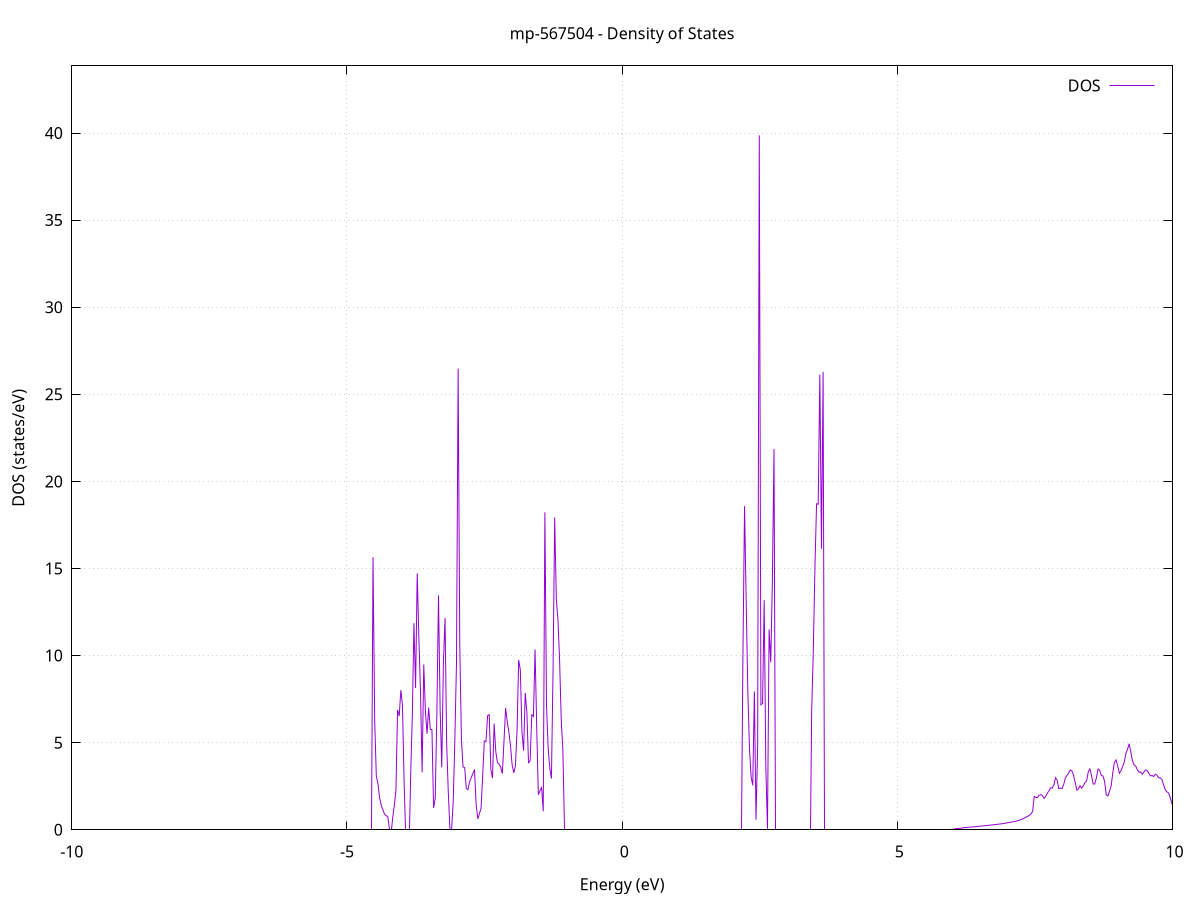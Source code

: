 set title 'mp-567504 - Density of States'
set xlabel 'Energy (eV)'
set ylabel 'DOS (states/eV)'
set grid
set xrange [-10:10]
set yrange [0:43.855]
set xzeroaxis lt -1
set terminal png size 800,600
set output 'mp-567504_dos_gnuplot.png'
plot '-' using 1:2 with lines title 'DOS'
-46.458100 0.000000
-46.428300 0.000000
-46.398600 0.000000
-46.368900 0.000000
-46.339100 0.000000
-46.309400 0.000000
-46.279600 0.000000
-46.249900 0.000000
-46.220200 0.000000
-46.190400 0.000000
-46.160700 0.000000
-46.131000 0.000000
-46.101200 0.000000
-46.071500 0.000000
-46.041700 0.000000
-46.012000 0.000000
-45.982300 0.000000
-45.952500 0.000000
-45.922800 0.000000
-45.893000 0.000000
-45.863300 0.000000
-45.833600 0.000000
-45.803800 0.000000
-45.774100 0.000000
-45.744300 0.000000
-45.714600 0.000000
-45.684900 0.000000
-45.655100 0.000000
-45.625400 0.000000
-45.595700 0.000000
-45.565900 0.000000
-45.536200 0.000000
-45.506400 0.000000
-45.476700 0.000000
-45.447000 0.000000
-45.417200 0.000000
-45.387500 0.000000
-45.357700 0.000000
-45.328000 0.000000
-45.298300 0.000000
-45.268500 0.000000
-45.238800 0.000000
-45.209100 0.000000
-45.179300 0.000000
-45.149600 0.000000
-45.119800 0.000000
-45.090100 0.000000
-45.060400 0.000000
-45.030600 0.000000
-45.000900 0.000000
-44.971100 0.000000
-44.941400 0.000000
-44.911700 0.000000
-44.881900 0.000000
-44.852200 0.000000
-44.822400 0.000000
-44.792700 0.000000
-44.763000 0.000000
-44.733200 0.000000
-44.703500 0.000000
-44.673800 0.000000
-44.644000 0.000000
-44.614300 0.000000
-44.584500 0.000000
-44.554800 0.000000
-44.525100 0.000000
-44.495300 0.000000
-44.465600 0.000000
-44.435800 0.000000
-44.406100 0.000000
-44.376400 0.000000
-44.346600 0.000000
-44.316900 0.000000
-44.287200 0.000000
-44.257400 0.000000
-44.227700 0.000000
-44.197900 0.000000
-44.168200 0.000000
-44.138500 0.000000
-44.108700 0.000000
-44.079000 0.000000
-44.049200 0.000000
-44.019500 0.000000
-43.989800 0.000000
-43.960000 0.000000
-43.930300 0.000000
-43.900500 0.000000
-43.870800 0.000000
-43.841100 0.000000
-43.811300 0.000000
-43.781600 0.000000
-43.751900 0.000000
-43.722100 0.000000
-43.692400 0.000000
-43.662600 0.000000
-43.632900 0.000000
-43.603200 0.000000
-43.573400 0.000000
-43.543700 0.000000
-43.513900 0.000000
-43.484200 0.000000
-43.454500 0.000000
-43.424700 0.000000
-43.395000 0.000000
-43.365300 0.000000
-43.335500 0.000000
-43.305800 0.000000
-43.276000 0.000000
-43.246300 0.000000
-43.216600 0.000000
-43.186800 0.000000
-43.157100 0.000000
-43.127300 0.000000
-43.097600 0.000000
-43.067900 0.000000
-43.038100 0.000000
-43.008400 0.000000
-42.978600 0.000000
-42.948900 0.000000
-42.919200 0.000000
-42.889400 0.000000
-42.859700 0.000000
-42.830000 0.000000
-42.800200 0.000000
-42.770500 0.000000
-42.740700 0.000000
-42.711000 0.000000
-42.681300 0.000000
-42.651500 0.000000
-42.621800 0.000000
-42.592000 0.000000
-42.562300 0.000000
-42.532600 0.000000
-42.502800 0.000000
-42.473100 0.000000
-42.443400 0.000000
-42.413600 0.000000
-42.383900 0.000000
-42.354100 0.000000
-42.324400 0.000000
-42.294700 0.000000
-42.264900 0.000000
-42.235200 0.000000
-42.205400 0.000000
-42.175700 0.000000
-42.146000 0.000000
-42.116200 0.000000
-42.086500 0.000000
-42.056700 0.000000
-42.027000 0.000000
-41.997300 0.000000
-41.967500 0.000000
-41.937800 0.000000
-41.908100 0.000000
-41.878300 0.000000
-41.848600 0.000000
-41.818800 0.000000
-41.789100 0.000000
-41.759400 0.000000
-41.729600 0.000000
-41.699900 0.000000
-41.670100 0.000000
-41.640400 0.000000
-41.610700 0.000000
-41.580900 0.000000
-41.551200 0.000000
-41.521500 0.000000
-41.491700 0.000000
-41.462000 0.000000
-41.432200 0.000000
-41.402500 0.000000
-41.372800 0.000000
-41.343000 0.000000
-41.313300 0.000000
-41.283500 0.000000
-41.253800 0.000000
-41.224100 0.000000
-41.194300 0.000000
-41.164600 0.000000
-41.134800 0.000000
-41.105100 0.000000
-41.075400 0.000000
-41.045600 0.000000
-41.015900 0.000000
-40.986200 0.000000
-40.956400 0.000000
-40.926700 0.000000
-40.896900 0.000000
-40.867200 0.000000
-40.837500 0.000000
-40.807700 0.000000
-40.778000 0.000000
-40.748200 0.000000
-40.718500 0.000000
-40.688800 0.000000
-40.659000 0.000000
-40.629300 0.000000
-40.599600 0.000000
-40.569800 0.000000
-40.540100 0.000000
-40.510300 0.000000
-40.480600 0.000000
-40.450900 0.000000
-40.421100 0.000000
-40.391400 0.000000
-40.361600 0.000000
-40.331900 0.000000
-40.302200 0.000000
-40.272400 0.000000
-40.242700 0.000000
-40.212900 0.000000
-40.183200 0.000000
-40.153500 0.000000
-40.123700 0.000000
-40.094000 0.000000
-40.064300 0.000000
-40.034500 0.000000
-40.004800 0.000000
-39.975000 0.000000
-39.945300 0.000000
-39.915600 0.000000
-39.885800 0.000000
-39.856100 0.000000
-39.826300 0.000000
-39.796600 0.000000
-39.766900 0.000000
-39.737100 0.000000
-39.707400 0.000000
-39.677700 0.000000
-39.647900 0.000000
-39.618200 0.000000
-39.588400 0.000000
-39.558700 0.000000
-39.529000 0.000000
-39.499200 0.000000
-39.469500 0.000000
-39.439700 0.000000
-39.410000 0.000000
-39.380300 0.000000
-39.350500 0.000000
-39.320800 0.000000
-39.291000 0.000000
-39.261300 0.000000
-39.231600 0.000000
-39.201800 0.000000
-39.172100 0.000000
-39.142400 0.000000
-39.112600 0.000000
-39.082900 0.000000
-39.053100 0.000000
-39.023400 0.000000
-38.993700 0.000000
-38.963900 0.000000
-38.934200 0.000000
-38.904400 0.000000
-38.874700 0.000000
-38.845000 0.000000
-38.815200 0.000000
-38.785500 0.000000
-38.755800 0.000000
-38.726000 0.000000
-38.696300 0.000000
-38.666500 0.000000
-38.636800 0.000000
-38.607100 0.000000
-38.577300 0.000000
-38.547600 0.000000
-38.517800 0.000000
-38.488100 0.000000
-38.458400 0.000000
-38.428600 0.000000
-38.398900 0.000000
-38.369100 0.000000
-38.339400 0.000000
-38.309700 0.000000
-38.279900 0.000000
-38.250200 0.000000
-38.220500 0.000000
-38.190700 0.000000
-38.161000 0.000000
-38.131200 0.000000
-38.101500 0.000000
-38.071800 0.000000
-38.042000 0.000000
-38.012300 0.000000
-37.982500 0.000000
-37.952800 0.000000
-37.923100 0.000000
-37.893300 0.000000
-37.863600 0.000000
-37.833900 0.000000
-37.804100 0.000000
-37.774400 0.000000
-37.744600 0.000000
-37.714900 0.000000
-37.685200 0.000000
-37.655400 0.000000
-37.625700 0.000000
-37.595900 0.000000
-37.566200 0.000000
-37.536500 0.000000
-37.506700 0.000000
-37.477000 0.000000
-37.447300 0.000000
-37.417500 0.000000
-37.387800 0.000000
-37.358000 0.000000
-37.328300 0.000000
-37.298600 0.000000
-37.268800 0.000000
-37.239100 0.000000
-37.209300 0.000000
-37.179600 0.000000
-37.149900 0.000000
-37.120100 0.000000
-37.090400 0.000000
-37.060600 0.000000
-37.030900 0.000000
-37.001200 0.000000
-36.971400 0.000000
-36.941700 0.000000
-36.912000 0.000000
-36.882200 0.000000
-36.852500 0.000000
-36.822700 0.000000
-36.793000 0.000000
-36.763300 0.000000
-36.733500 0.000000
-36.703800 0.000000
-36.674000 0.000000
-36.644300 0.000000
-36.614600 0.000000
-36.584800 0.000000
-36.555100 0.000000
-36.525400 0.000000
-36.495600 0.000000
-36.465900 0.000000
-36.436100 0.000000
-36.406400 0.000000
-36.376700 0.000000
-36.346900 0.000000
-36.317200 0.000000
-36.287400 0.000000
-36.257700 0.000000
-36.228000 0.000000
-36.198200 0.000000
-36.168500 0.000000
-36.138700 0.000000
-36.109000 0.000000
-36.079300 0.000000
-36.049500 0.000000
-36.019800 0.000000
-35.990100 0.000000
-35.960300 0.000000
-35.930600 0.000000
-35.900800 0.000000
-35.871100 0.000000
-35.841400 0.000000
-35.811600 0.000000
-35.781900 0.000000
-35.752100 0.000000
-35.722400 0.000000
-35.692700 0.000000
-35.662900 0.000000
-35.633200 0.000000
-35.603500 0.000000
-35.573700 0.000000
-35.544000 0.000000
-35.514200 0.000000
-35.484500 0.000000
-35.454800 0.000000
-35.425000 0.000000
-35.395300 0.000000
-35.365500 0.000000
-35.335800 0.000000
-35.306100 0.000000
-35.276300 0.000000
-35.246600 0.000000
-35.216800 0.000000
-35.187100 0.000000
-35.157400 0.000000
-35.127600 0.000000
-35.097900 0.000000
-35.068200 0.000000
-35.038400 0.000000
-35.008700 0.000000
-34.978900 0.000000
-34.949200 0.000000
-34.919500 0.000000
-34.889700 0.000000
-34.860000 0.000000
-34.830200 0.000000
-34.800500 0.000000
-34.770800 0.000000
-34.741000 0.000000
-34.711300 0.000000
-34.681600 0.000000
-34.651800 0.000000
-34.622100 0.000000
-34.592300 0.000000
-34.562600 0.000000
-34.532900 0.000000
-34.503100 0.000000
-34.473400 0.000000
-34.443600 0.000000
-34.413900 0.000000
-34.384200 0.000000
-34.354400 0.000000
-34.324700 0.000000
-34.294900 0.000000
-34.265200 0.000000
-34.235500 0.000000
-34.205700 0.000000
-34.176000 0.000000
-34.146300 0.000000
-34.116500 0.000000
-34.086800 0.000000
-34.057000 0.000000
-34.027300 0.000000
-33.997600 0.000000
-33.967800 0.000000
-33.938100 0.000000
-33.908300 0.000000
-33.878600 0.000000
-33.848900 0.000000
-33.819100 0.000000
-33.789400 0.000000
-33.759700 0.000000
-33.729900 0.000000
-33.700200 0.000000
-33.670400 0.000000
-33.640700 0.000000
-33.611000 0.000000
-33.581200 0.000000
-33.551500 0.000000
-33.521700 0.000000
-33.492000 0.000000
-33.462300 0.000000
-33.432500 0.000000
-33.402800 0.000000
-33.373000 0.000000
-33.343300 0.000000
-33.313600 0.000000
-33.283800 0.000000
-33.254100 0.000000
-33.224400 0.000000
-33.194600 0.000000
-33.164900 0.000000
-33.135100 0.000000
-33.105400 0.000000
-33.075700 0.000000
-33.045900 0.000000
-33.016200 0.000000
-32.986400 0.000000
-32.956700 0.000000
-32.927000 0.000000
-32.897200 0.000000
-32.867500 0.000000
-32.837800 0.000000
-32.808000 0.000000
-32.778300 0.000000
-32.748500 0.000000
-32.718800 0.000000
-32.689100 0.000000
-32.659300 0.000000
-32.629600 0.000000
-32.599800 0.000000
-32.570100 0.000000
-32.540400 0.000000
-32.510600 0.000000
-32.480900 0.000000
-32.451100 0.000000
-32.421400 0.000000
-32.391700 0.000000
-32.361900 0.000000
-32.332200 0.000000
-32.302500 0.000000
-32.272700 0.000000
-32.243000 0.000000
-32.213200 0.000000
-32.183500 0.000000
-32.153800 0.000000
-32.124000 0.000000
-32.094300 0.000000
-32.064500 0.000000
-32.034800 0.000000
-32.005100 0.000000
-31.975300 0.000000
-31.945600 0.000000
-31.915900 0.000000
-31.886100 0.000000
-31.856400 0.000000
-31.826600 0.000000
-31.796900 0.000000
-31.767200 0.000000
-31.737400 0.000000
-31.707700 0.000000
-31.677900 0.000000
-31.648200 0.000000
-31.618500 0.000000
-31.588700 0.000000
-31.559000 0.000000
-31.529200 0.000000
-31.499500 0.000000
-31.469800 0.000000
-31.440000 0.000000
-31.410300 0.000000
-31.380600 0.000000
-31.350800 0.000000
-31.321100 0.000000
-31.291300 0.000000
-31.261600 0.000000
-31.231900 0.000000
-31.202100 0.000000
-31.172400 0.000000
-31.142600 0.000000
-31.112900 0.000000
-31.083200 0.000000
-31.053400 0.000000
-31.023700 0.000000
-30.994000 0.000000
-30.964200 0.000000
-30.934500 0.000000
-30.904700 0.000000
-30.875000 0.000000
-30.845300 0.000000
-30.815500 0.000000
-30.785800 0.000000
-30.756000 0.000000
-30.726300 0.000000
-30.696600 0.000000
-30.666800 0.000000
-30.637100 0.000000
-30.607300 0.000000
-30.577600 0.000000
-30.547900 0.000000
-30.518100 0.000000
-30.488400 0.000000
-30.458700 0.000000
-30.428900 0.000000
-30.399200 0.000000
-30.369400 0.000000
-30.339700 0.000000
-30.310000 0.000000
-30.280200 0.000000
-30.250500 0.000000
-30.220700 0.000000
-30.191000 0.000000
-30.161300 0.000000
-30.131500 0.000000
-30.101800 0.000000
-30.072100 0.000000
-30.042300 0.000000
-30.012600 0.000000
-29.982800 0.000000
-29.953100 0.000000
-29.923400 0.000000
-29.893600 0.000000
-29.863900 0.000000
-29.834100 0.000000
-29.804400 0.000000
-29.774700 0.000000
-29.744900 0.000000
-29.715200 0.000000
-29.685400 0.000000
-29.655700 0.000000
-29.626000 0.000000
-29.596200 0.000000
-29.566500 0.000000
-29.536800 0.000000
-29.507000 0.000000
-29.477300 0.000000
-29.447500 0.000000
-29.417800 0.000000
-29.388100 0.000000
-29.358300 0.000000
-29.328600 0.000000
-29.298800 0.000000
-29.269100 0.000000
-29.239400 0.000000
-29.209600 0.000000
-29.179900 0.000000
-29.150200 0.000000
-29.120400 0.000000
-29.090700 0.000000
-29.060900 0.000000
-29.031200 0.000000
-29.001500 0.000000
-28.971700 0.000000
-28.942000 0.000000
-28.912200 0.000000
-28.882500 0.000000
-28.852800 0.000000
-28.823000 0.000000
-28.793300 0.000000
-28.763500 0.000000
-28.733800 0.000000
-28.704100 0.000000
-28.674300 0.000000
-28.644600 0.000000
-28.614900 0.000000
-28.585100 0.000000
-28.555400 0.000000
-28.525600 0.000000
-28.495900 0.000000
-28.466200 0.000000
-28.436400 0.000000
-28.406700 0.000000
-28.376900 0.000000
-28.347200 0.000000
-28.317500 0.000000
-28.287700 0.000000
-28.258000 0.000000
-28.228300 0.000000
-28.198500 0.000000
-28.168800 0.000000
-28.139000 0.000000
-28.109300 0.000000
-28.079600 0.000000
-28.049800 0.000000
-28.020100 0.000000
-27.990300 0.000000
-27.960600 0.000000
-27.930900 0.000000
-27.901100 0.000000
-27.871400 0.000000
-27.841700 0.000000
-27.811900 0.000000
-27.782200 0.000000
-27.752400 0.000000
-27.722700 0.000000
-27.693000 0.000000
-27.663200 0.000000
-27.633500 0.000000
-27.603700 0.000000
-27.574000 0.000000
-27.544300 0.000000
-27.514500 0.000000
-27.484800 0.000000
-27.455000 0.000000
-27.425300 0.000000
-27.395600 0.000000
-27.365800 0.000000
-27.336100 0.000000
-27.306400 0.000000
-27.276600 0.000000
-27.246900 0.000000
-27.217100 0.000000
-27.187400 0.000000
-27.157700 0.000000
-27.127900 0.000000
-27.098200 0.000000
-27.068400 0.000000
-27.038700 0.000000
-27.009000 0.000000
-26.979200 0.000000
-26.949500 0.000000
-26.919800 0.000000
-26.890000 0.000000
-26.860300 0.000000
-26.830500 0.000000
-26.800800 0.000000
-26.771100 0.000000
-26.741300 0.000000
-26.711600 0.000000
-26.681800 0.000000
-26.652100 0.000000
-26.622400 0.000000
-26.592600 0.000000
-26.562900 0.000000
-26.533100 0.000000
-26.503400 0.000000
-26.473700 0.000000
-26.443900 0.000000
-26.414200 0.000000
-26.384500 0.000000
-26.354700 0.000000
-26.325000 0.000000
-26.295200 0.000000
-26.265500 0.000000
-26.235800 0.000000
-26.206000 0.000000
-26.176300 0.000000
-26.146500 0.000000
-26.116800 0.000000
-26.087100 0.000000
-26.057300 0.000000
-26.027600 0.000000
-25.997900 0.000000
-25.968100 0.000000
-25.938400 0.000000
-25.908600 0.000000
-25.878900 0.000000
-25.849200 0.000000
-25.819400 0.000000
-25.789700 0.000000
-25.759900 0.000000
-25.730200 0.000000
-25.700500 0.000000
-25.670700 0.000000
-25.641000 0.000000
-25.611200 0.000000
-25.581500 0.000000
-25.551800 0.000000
-25.522000 0.000000
-25.492300 0.000000
-25.462600 0.000000
-25.432800 0.000000
-25.403100 0.000000
-25.373300 0.000000
-25.343600 0.000000
-25.313900 0.000000
-25.284100 0.000000
-25.254400 0.000000
-25.224600 0.000000
-25.194900 0.000000
-25.165200 0.000000
-25.135400 0.000000
-25.105700 0.000000
-25.076000 0.000000
-25.046200 0.000000
-25.016500 0.000000
-24.986700 0.000000
-24.957000 0.000000
-24.927300 0.000000
-24.897500 0.000000
-24.867800 0.000000
-24.838000 0.000000
-24.808300 0.000000
-24.778600 0.000000
-24.748800 0.000000
-24.719100 0.000000
-24.689300 0.000000
-24.659600 0.000000
-24.629900 0.000000
-24.600100 0.000000
-24.570400 0.000000
-24.540700 0.000000
-24.510900 0.000000
-24.481200 0.000000
-24.451400 0.000000
-24.421700 0.000000
-24.392000 0.000000
-24.362200 0.000000
-24.332500 0.000000
-24.302700 0.000000
-24.273000 0.000000
-24.243300 0.000000
-24.213500 0.000000
-24.183800 0.000000
-24.154100 0.000000
-24.124300 0.000000
-24.094600 0.000000
-24.064800 0.000000
-24.035100 0.000000
-24.005400 0.000000
-23.975600 0.000000
-23.945900 0.000000
-23.916100 0.000000
-23.886400 0.000000
-23.856700 0.000000
-23.826900 0.000000
-23.797200 0.000000
-23.767400 0.000000
-23.737700 0.000000
-23.708000 0.000000
-23.678200 0.000000
-23.648500 0.000000
-23.618800 0.000000
-23.589000 0.000000
-23.559300 0.000000
-23.529500 0.000000
-23.499800 0.000000
-23.470100 0.000000
-23.440300 0.000000
-23.410600 0.000000
-23.380800 0.000000
-23.351100 0.000000
-23.321400 0.000000
-23.291600 0.000000
-23.261900 0.000000
-23.232200 0.000000
-23.202400 0.000000
-23.172700 0.000000
-23.142900 0.000000
-23.113200 0.000000
-23.083500 0.000000
-23.053700 0.000000
-23.024000 0.000000
-22.994200 0.000000
-22.964500 0.000000
-22.934800 0.000000
-22.905000 0.000000
-22.875300 0.000000
-22.845500 0.000000
-22.815800 0.000000
-22.786100 0.000000
-22.756300 0.000000
-22.726600 0.000000
-22.696900 0.000000
-22.667100 0.000000
-22.637400 0.000000
-22.607600 0.000000
-22.577900 0.000000
-22.548200 0.000000
-22.518400 0.000000
-22.488700 0.000000
-22.458900 0.000000
-22.429200 0.000000
-22.399500 0.000000
-22.369700 0.000000
-22.340000 0.000000
-22.310300 0.000000
-22.280500 0.000000
-22.250800 0.000000
-22.221000 0.000000
-22.191300 0.000000
-22.161600 0.000000
-22.131800 0.000000
-22.102100 0.000000
-22.072300 0.000000
-22.042600 0.000000
-22.012900 0.000000
-21.983100 0.000000
-21.953400 0.000000
-21.923600 0.000000
-21.893900 0.000000
-21.864200 0.000000
-21.834400 0.000000
-21.804700 0.000000
-21.775000 0.000000
-21.745200 0.000000
-21.715500 0.000000
-21.685700 0.000000
-21.656000 0.000000
-21.626300 0.000000
-21.596500 0.000000
-21.566800 0.000000
-21.537000 0.000000
-21.507300 0.000000
-21.477600 0.000000
-21.447800 0.000000
-21.418100 0.000000
-21.388400 0.000000
-21.358600 0.000000
-21.328900 0.000000
-21.299100 0.000000
-21.269400 0.000000
-21.239700 0.000000
-21.209900 0.000000
-21.180200 0.000000
-21.150400 0.000000
-21.120700 0.000000
-21.091000 0.000000
-21.061200 0.000000
-21.031500 0.000000
-21.001700 0.000000
-20.972000 0.000000
-20.942300 0.000000
-20.912500 0.000000
-20.882800 0.000000
-20.853100 0.000000
-20.823300 0.000000
-20.793600 0.000000
-20.763800 0.000000
-20.734100 0.000000
-20.704400 0.000000
-20.674600 0.000000
-20.644900 0.000000
-20.615100 0.000000
-20.585400 0.000000
-20.555700 0.000000
-20.525900 0.000000
-20.496200 0.000000
-20.466500 0.000000
-20.436700 0.000000
-20.407000 0.000000
-20.377200 0.000000
-20.347500 0.000000
-20.317800 0.000000
-20.288000 0.000000
-20.258300 0.000000
-20.228500 0.000000
-20.198800 0.000000
-20.169100 0.000000
-20.139300 0.000000
-20.109600 0.000000
-20.079800 0.000000
-20.050100 0.000000
-20.020400 0.000000
-19.990600 0.000000
-19.960900 0.000000
-19.931200 0.000000
-19.901400 0.000000
-19.871700 0.000000
-19.841900 0.000000
-19.812200 0.000000
-19.782500 0.000000
-19.752700 0.000000
-19.723000 0.000000
-19.693200 0.000000
-19.663500 0.000000
-19.633800 0.000000
-19.604000 0.000000
-19.574300 0.000000
-19.544600 0.000000
-19.514800 0.000000
-19.485100 0.000000
-19.455300 0.000000
-19.425600 0.000000
-19.395900 0.000000
-19.366100 0.000000
-19.336400 0.000000
-19.306600 0.000000
-19.276900 0.000000
-19.247200 0.000000
-19.217400 0.000000
-19.187700 0.000000
-19.157900 0.000000
-19.128200 0.000000
-19.098500 0.000000
-19.068700 0.000000
-19.039000 0.000000
-19.009300 0.000000
-18.979500 0.000000
-18.949800 0.000000
-18.920000 0.000000
-18.890300 0.000000
-18.860600 0.000000
-18.830800 0.000000
-18.801100 0.000000
-18.771300 0.000000
-18.741600 0.000000
-18.711900 0.000000
-18.682100 0.000000
-18.652400 0.000000
-18.622700 0.000000
-18.592900 0.000000
-18.563200 0.000000
-18.533400 0.000000
-18.503700 0.000000
-18.474000 0.000000
-18.444200 0.000000
-18.414500 0.000000
-18.384700 0.000000
-18.355000 0.000000
-18.325300 0.000000
-18.295500 0.000000
-18.265800 0.000000
-18.236100 0.000000
-18.206300 0.000000
-18.176600 0.000000
-18.146800 0.000000
-18.117100 0.000000
-18.087400 0.000000
-18.057600 0.000000
-18.027900 0.000000
-17.998100 0.000000
-17.968400 0.000000
-17.938700 0.000000
-17.908900 0.000000
-17.879200 0.000000
-17.849400 0.000000
-17.819700 0.000000
-17.790000 0.000000
-17.760200 0.000000
-17.730500 0.000000
-17.700800 0.000000
-17.671000 0.000000
-17.641300 0.000000
-17.611500 0.000000
-17.581800 0.000000
-17.552100 0.000000
-17.522300 0.000000
-17.492600 0.000000
-17.462800 0.000000
-17.433100 0.000000
-17.403400 0.000000
-17.373600 0.000000
-17.343900 0.000000
-17.314200 0.000000
-17.284400 0.000000
-17.254700 0.000000
-17.224900 0.000000
-17.195200 0.000000
-17.165500 0.000000
-17.135700 0.000000
-17.106000 0.000000
-17.076200 0.000000
-17.046500 0.000000
-17.016800 0.000000
-16.987000 0.000000
-16.957300 0.000000
-16.927500 0.000000
-16.897800 0.000000
-16.868100 0.000000
-16.838300 0.000000
-16.808600 0.000000
-16.778900 0.000000
-16.749100 0.000000
-16.719400 0.000000
-16.689600 0.000000
-16.659900 0.000000
-16.630200 0.000000
-16.600400 0.000000
-16.570700 0.000000
-16.540900 0.000000
-16.511200 0.000000
-16.481500 0.000000
-16.451700 0.000000
-16.422000 0.000000
-16.392300 0.000000
-16.362500 0.000000
-16.332800 0.000000
-16.303000 0.000000
-16.273300 0.000000
-16.243600 0.000000
-16.213800 0.000000
-16.184100 0.000000
-16.154300 0.000000
-16.124600 0.000000
-16.094900 0.000000
-16.065100 0.000000
-16.035400 0.000000
-16.005600 0.000000
-15.975900 0.000000
-15.946200 0.000000
-15.916400 0.000000
-15.886700 0.000000
-15.857000 0.000000
-15.827200 0.000000
-15.797500 0.000000
-15.767700 0.000000
-15.738000 0.000000
-15.708300 0.000000
-15.678500 0.000000
-15.648800 0.000000
-15.619000 0.000000
-15.589300 0.000000
-15.559600 0.000000
-15.529800 0.000000
-15.500100 0.000000
-15.470400 0.000000
-15.440600 0.000000
-15.410900 0.000000
-15.381100 0.000000
-15.351400 0.000000
-15.321700 0.000000
-15.291900 0.000000
-15.262200 0.000000
-15.232400 0.000000
-15.202700 0.000000
-15.173000 0.000000
-15.143200 0.000000
-15.113500 0.000000
-15.083700 0.000000
-15.054000 1.416200
-15.024300 1.866100
-14.994500 1.822200
-14.964800 1.991600
-14.935100 1.989000
-14.905300 2.082600
-14.875600 2.202400
-14.845800 2.292500
-14.816100 2.461300
-14.786400 2.686300
-14.756600 3.343600
-14.726900 4.329300
-14.697100 3.043700
-14.667400 1.542000
-14.637700 0.947900
-14.607900 0.000000
-14.578200 0.000000
-14.548500 0.000000
-14.518700 1.515800
-14.489000 5.423300
-14.459200 3.988700
-14.429500 3.037100
-14.399800 2.625900
-14.370000 2.392800
-14.340300 2.253200
-14.310500 2.094900
-14.280800 1.988800
-14.251100 7.692200
-14.221300 9.378900
-14.191600 18.848800
-14.161800 17.274900
-14.132100 20.453500
-14.102400 2.378300
-14.072600 11.544900
-14.042900 31.035800
-14.013200 7.491200
-13.983400 0.000000
-13.953700 0.000000
-13.923900 0.000000
-13.894200 0.000000
-13.864500 0.000000
-13.834700 0.000000
-13.805000 0.000000
-13.775200 0.000000
-13.745500 0.000000
-13.715800 0.000000
-13.686000 0.000000
-13.656300 0.000000
-13.626600 0.000000
-13.596800 0.000000
-13.567100 0.000000
-13.537300 0.000000
-13.507600 0.000000
-13.477900 0.000000
-13.448100 0.000000
-13.418400 0.000000
-13.388600 0.000000
-13.358900 0.000000
-13.329200 0.000000
-13.299400 0.000000
-13.269700 0.000000
-13.239900 0.000000
-13.210200 0.000000
-13.180500 0.000000
-13.150700 0.000000
-13.121000 0.000000
-13.091300 0.000000
-13.061500 0.000000
-13.031800 0.000000
-13.002000 0.000000
-12.972300 0.000000
-12.942600 0.000000
-12.912800 0.000000
-12.883100 0.000000
-12.853300 0.000000
-12.823600 0.000000
-12.793900 0.000000
-12.764100 0.000000
-12.734400 0.000000
-12.704700 0.000000
-12.674900 0.000000
-12.645200 0.000000
-12.615400 0.000000
-12.585700 0.000000
-12.556000 0.000000
-12.526200 0.000000
-12.496500 0.000000
-12.466700 0.000000
-12.437000 0.000000
-12.407300 0.000000
-12.377500 0.000000
-12.347800 0.000000
-12.318000 0.000000
-12.288300 0.000000
-12.258600 0.000000
-12.228800 0.000000
-12.199100 0.000000
-12.169400 0.000000
-12.139600 0.000000
-12.109900 0.000000
-12.080100 0.000000
-12.050400 0.000000
-12.020700 0.000000
-11.990900 0.000000
-11.961200 0.000000
-11.931400 0.000000
-11.901700 0.000000
-11.872000 0.000000
-11.842200 0.000000
-11.812500 0.000000
-11.782800 0.000000
-11.753000 0.000000
-11.723300 0.000000
-11.693500 0.000000
-11.663800 0.000000
-11.634100 0.000000
-11.604300 0.000000
-11.574600 0.000000
-11.544800 0.000000
-11.515100 0.000000
-11.485400 0.000000
-11.455600 0.000000
-11.425900 0.000000
-11.396100 0.000000
-11.366400 0.000000
-11.336700 0.000000
-11.306900 0.000000
-11.277200 0.000000
-11.247500 0.000000
-11.217700 0.000000
-11.188000 0.000000
-11.158200 0.000000
-11.128500 0.000000
-11.098800 0.000000
-11.069000 0.000000
-11.039300 0.000000
-11.009500 0.000000
-10.979800 0.000000
-10.950100 0.000000
-10.920300 0.000000
-10.890600 0.000000
-10.860900 0.000000
-10.831100 0.000000
-10.801400 0.000000
-10.771600 0.000000
-10.741900 0.000000
-10.712200 0.000000
-10.682400 0.000000
-10.652700 0.000000
-10.622900 0.000000
-10.593200 0.000000
-10.563500 0.000000
-10.533700 0.000000
-10.504000 0.000000
-10.474200 0.000000
-10.444500 0.000000
-10.414800 0.000000
-10.385000 0.000000
-10.355300 0.000000
-10.325600 0.000000
-10.295800 0.000000
-10.266100 0.000000
-10.236300 0.000000
-10.206600 0.000000
-10.176900 0.000000
-10.147100 0.000000
-10.117400 0.000000
-10.087600 0.000000
-10.057900 0.000000
-10.028200 0.000000
-9.998400 0.000000
-9.968700 0.000000
-9.939000 0.000000
-9.909200 0.000000
-9.879500 0.000000
-9.849700 0.000000
-9.820000 0.000000
-9.790300 0.000000
-9.760500 0.000000
-9.730800 0.000000
-9.701000 0.000000
-9.671300 0.000000
-9.641600 0.000000
-9.611800 0.000000
-9.582100 0.000000
-9.552300 0.000000
-9.522600 0.000000
-9.492900 0.000000
-9.463100 0.000000
-9.433400 0.000000
-9.403700 0.000000
-9.373900 0.000000
-9.344200 0.000000
-9.314400 0.000000
-9.284700 0.000000
-9.255000 0.000000
-9.225200 0.000000
-9.195500 0.000000
-9.165700 0.000000
-9.136000 0.000000
-9.106300 0.000000
-9.076500 0.000000
-9.046800 0.000000
-9.017100 0.000000
-8.987300 0.000000
-8.957600 0.000000
-8.927800 0.000000
-8.898100 0.000000
-8.868400 0.000000
-8.838600 0.000000
-8.808900 0.000000
-8.779100 0.000000
-8.749400 0.000000
-8.719700 0.000000
-8.689900 0.000000
-8.660200 0.000000
-8.630500 0.000000
-8.600700 0.000000
-8.571000 0.000000
-8.541200 0.000000
-8.511500 0.000000
-8.481800 0.000000
-8.452000 0.000000
-8.422300 0.000000
-8.392500 0.000000
-8.362800 0.000000
-8.333100 0.000000
-8.303300 0.000000
-8.273600 0.000000
-8.243800 0.000000
-8.214100 0.000000
-8.184400 0.000000
-8.154600 0.000000
-8.124900 0.000000
-8.095200 0.000000
-8.065400 0.000000
-8.035700 0.000000
-8.005900 0.000000
-7.976200 0.000000
-7.946500 0.000000
-7.916700 0.000000
-7.887000 0.000000
-7.857200 0.000000
-7.827500 0.000000
-7.797800 0.000000
-7.768000 0.000000
-7.738300 0.000000
-7.708600 0.000000
-7.678800 0.000000
-7.649100 0.000000
-7.619300 0.000000
-7.589600 0.000000
-7.559900 0.000000
-7.530100 0.000000
-7.500400 0.000000
-7.470600 0.000000
-7.440900 0.000000
-7.411200 0.000000
-7.381400 0.000000
-7.351700 0.000000
-7.321900 0.000000
-7.292200 0.000000
-7.262500 0.000000
-7.232700 0.000000
-7.203000 0.000000
-7.173300 0.000000
-7.143500 0.000000
-7.113800 0.000000
-7.084000 0.000000
-7.054300 0.000000
-7.024600 0.000000
-6.994800 0.000000
-6.965100 0.000000
-6.935300 0.000000
-6.905600 0.000000
-6.875900 0.000000
-6.846100 0.000000
-6.816400 0.000000
-6.786700 0.000000
-6.756900 0.000000
-6.727200 0.000000
-6.697400 0.000000
-6.667700 0.000000
-6.638000 0.000000
-6.608200 0.000000
-6.578500 0.000000
-6.548700 0.000000
-6.519000 0.000000
-6.489300 0.000000
-6.459500 0.000000
-6.429800 0.000000
-6.400000 0.000000
-6.370300 0.000000
-6.340600 0.000000
-6.310800 0.000000
-6.281100 0.000000
-6.251400 0.000000
-6.221600 0.000000
-6.191900 0.000000
-6.162100 0.000000
-6.132400 0.000000
-6.102700 0.000000
-6.072900 0.000000
-6.043200 0.000000
-6.013400 0.000000
-5.983700 0.000000
-5.954000 0.000000
-5.924200 0.000000
-5.894500 0.000000
-5.864800 0.000000
-5.835000 0.000000
-5.805300 0.000000
-5.775500 0.000000
-5.745800 0.000000
-5.716100 0.000000
-5.686300 0.000000
-5.656600 0.000000
-5.626800 0.000000
-5.597100 0.000000
-5.567400 0.000000
-5.537600 0.000000
-5.507900 0.000000
-5.478100 0.000000
-5.448400 0.000000
-5.418700 0.000000
-5.388900 0.000000
-5.359200 0.000000
-5.329500 0.000000
-5.299700 0.000000
-5.270000 0.000000
-5.240200 0.000000
-5.210500 0.000000
-5.180800 0.000000
-5.151000 0.000000
-5.121300 0.000000
-5.091500 0.000000
-5.061800 0.000000
-5.032100 0.000000
-5.002300 0.000000
-4.972600 0.000000
-4.942900 0.000000
-4.913100 0.000000
-4.883400 0.000000
-4.853600 0.000000
-4.823900 0.000000
-4.794200 0.000000
-4.764400 0.000000
-4.734700 0.000000
-4.704900 0.000000
-4.675200 0.000000
-4.645500 0.000000
-4.615700 0.000000
-4.586000 0.000000
-4.556200 0.000000
-4.526500 15.646800
-4.496800 6.339900
-4.467000 3.086400
-4.437300 2.653400
-4.407600 1.848500
-4.377800 1.407500
-4.348100 1.157400
-4.318300 0.907300
-4.288600 0.803400
-4.258900 0.771200
-4.229100 0.000000
-4.199400 0.000000
-4.169600 0.671800
-4.139900 1.390100
-4.110200 2.271900
-4.080400 6.882700
-4.050700 6.530400
-4.021000 8.018700
-3.991200 7.143900
-3.961500 2.700400
-3.931700 0.000000
-3.902000 0.000000
-3.872300 0.000000
-3.842500 3.149400
-3.812800 6.503600
-3.783000 11.864300
-3.753300 8.137900
-3.723600 14.727100
-3.693800 11.039200
-3.664100 7.944500
-3.634300 3.298700
-3.604600 9.490200
-3.574900 6.827600
-3.545100 5.510200
-3.515400 7.015300
-3.485700 5.761300
-3.455900 5.747500
-3.426200 1.247800
-3.396400 1.806100
-3.366700 6.622000
-3.337000 13.453300
-3.307200 6.924500
-3.277500 3.585100
-3.247700 9.602200
-3.218000 12.165400
-3.188300 4.922000
-3.158500 2.115600
-3.128800 0.011500
-3.099100 0.000000
-3.069300 1.634200
-3.039600 5.188500
-3.009800 9.621400
-2.980100 26.475500
-2.950400 10.605500
-2.920600 5.194600
-2.890900 3.606900
-2.861100 3.571200
-2.831400 2.366300
-2.801700 2.300800
-2.771900 2.753900
-2.742200 2.996900
-2.712400 3.224700
-2.682700 3.452900
-2.653000 1.463500
-2.623200 0.620400
-2.593500 0.927200
-2.563800 1.234100
-2.534000 3.101100
-2.504300 5.099400
-2.474500 5.070300
-2.444800 6.544700
-2.415100 6.614500
-2.385300 3.460600
-2.355600 2.965300
-2.325800 6.096600
-2.296100 4.485100
-2.266400 3.850600
-2.236600 3.771300
-2.206900 3.600100
-2.177200 3.223300
-2.147400 5.038100
-2.117700 6.989700
-2.087900 6.205100
-2.058200 5.616900
-2.028500 4.810500
-1.998700 3.721700
-1.969000 3.262500
-1.939200 3.676900
-1.909500 5.712300
-1.879800 9.750100
-1.850000 9.174900
-1.820300 5.594800
-1.790500 4.542500
-1.760800 7.857300
-1.731100 6.744300
-1.701300 3.852200
-1.671600 3.963800
-1.641900 6.601600
-1.612100 6.504200
-1.582400 10.346600
-1.552600 5.924900
-1.522900 2.016200
-1.493200 2.240400
-1.463400 2.414100
-1.433700 1.061000
-1.403900 18.225800
-1.374200 7.091800
-1.344500 4.682300
-1.314700 3.539500
-1.285000 2.943000
-1.255300 9.159400
-1.225500 17.932800
-1.195800 13.224300
-1.166000 12.048600
-1.136300 9.716200
-1.106600 6.269100
-1.076800 4.554500
-1.047100 0.000000
-1.017300 0.000000
-0.987600 0.000000
-0.957900 0.000000
-0.928100 0.000000
-0.898400 0.000000
-0.868600 0.000000
-0.838900 0.000000
-0.809200 0.000000
-0.779400 0.000000
-0.749700 0.000000
-0.720000 0.000000
-0.690200 0.000000
-0.660500 0.000000
-0.630700 0.000000
-0.601000 0.000000
-0.571300 0.000000
-0.541500 0.000000
-0.511800 0.000000
-0.482000 0.000000
-0.452300 0.000000
-0.422600 0.000000
-0.392800 0.000000
-0.363100 0.000000
-0.333400 0.000000
-0.303600 0.000000
-0.273900 0.000000
-0.244100 0.000000
-0.214400 0.000000
-0.184700 0.000000
-0.154900 0.000000
-0.125200 0.000000
-0.095400 0.000000
-0.065700 0.000000
-0.036000 0.000000
-0.006200 0.000000
0.023500 0.000000
0.053300 0.000000
0.083000 0.000000
0.112700 0.000000
0.142500 0.000000
0.172200 0.000000
0.201900 0.000000
0.231700 0.000000
0.261400 0.000000
0.291200 0.000000
0.320900 0.000000
0.350600 0.000000
0.380400 0.000000
0.410100 0.000000
0.439900 0.000000
0.469600 0.000000
0.499300 0.000000
0.529100 0.000000
0.558800 0.000000
0.588500 0.000000
0.618300 0.000000
0.648000 0.000000
0.677800 0.000000
0.707500 0.000000
0.737200 0.000000
0.767000 0.000000
0.796700 0.000000
0.826500 0.000000
0.856200 0.000000
0.885900 0.000000
0.915700 0.000000
0.945400 0.000000
0.975100 0.000000
1.004900 0.000000
1.034600 0.000000
1.064400 0.000000
1.094100 0.000000
1.123800 0.000000
1.153600 0.000000
1.183300 0.000000
1.213100 0.000000
1.242800 0.000000
1.272500 0.000000
1.302300 0.000000
1.332000 0.000000
1.361800 0.000000
1.391500 0.000000
1.421200 0.000000
1.451000 0.000000
1.480700 0.000000
1.510400 0.000000
1.540200 0.000000
1.569900 0.000000
1.599700 0.000000
1.629400 0.000000
1.659100 0.000000
1.688900 0.000000
1.718600 0.000000
1.748400 0.000000
1.778100 0.000000
1.807800 0.000000
1.837600 0.000000
1.867300 0.000000
1.897000 0.000000
1.926800 0.000000
1.956500 0.000000
1.986300 0.000000
2.016000 0.000000
2.045700 0.000000
2.075500 0.000000
2.105200 0.000000
2.135000 0.000000
2.164700 0.000000
2.194400 9.934800
2.224200 18.582900
2.253900 13.091100
2.283700 7.934100
2.313400 4.691100
2.343100 3.049800
2.372900 2.550700
2.402600 7.940900
2.432300 0.576400
2.462100 4.761700
2.491800 39.868300
2.521600 7.174500
2.551300 7.250100
2.581000 13.182000
2.610800 3.635100
2.640500 0.056300
2.670300 11.502400
2.700000 9.616600
2.729700 14.262600
2.759500 21.854400
2.789200 0.000000
2.818900 0.000000
2.848700 0.000000
2.878400 0.000000
2.908200 0.000000
2.937900 0.000000
2.967600 0.000000
2.997400 0.000000
3.027100 0.000000
3.056900 0.000000
3.086600 0.000000
3.116300 0.000000
3.146100 0.000000
3.175800 0.000000
3.205600 0.000000
3.235300 0.000000
3.265000 0.000000
3.294800 0.000000
3.324500 0.000000
3.354200 0.000000
3.384000 0.000000
3.413700 0.000000
3.443500 6.753200
3.473200 10.234900
3.502900 15.018600
3.532700 18.717700
3.562400 18.687000
3.592200 26.122800
3.621900 16.130300
3.651600 26.290500
3.681400 0.000000
3.711100 0.000000
3.740800 0.000000
3.770600 0.000000
3.800300 0.000000
3.830100 0.000000
3.859800 0.000000
3.889500 0.000000
3.919300 0.000000
3.949000 0.000000
3.978800 0.000000
4.008500 0.000000
4.038200 0.000000
4.068000 0.000000
4.097700 0.000000
4.127500 0.000000
4.157200 0.000000
4.186900 0.000000
4.216700 0.000000
4.246400 0.000000
4.276100 0.000000
4.305900 0.000000
4.335600 0.000000
4.365400 0.000000
4.395100 0.000000
4.424800 0.000000
4.454600 0.000000
4.484300 0.000000
4.514100 0.000000
4.543800 0.000000
4.573500 0.000000
4.603300 0.000000
4.633000 0.000000
4.662700 0.000000
4.692500 0.000000
4.722200 0.000000
4.752000 0.000000
4.781700 0.000000
4.811400 0.000000
4.841200 0.000000
4.870900 0.000000
4.900700 0.000000
4.930400 0.000000
4.960100 0.000000
4.989900 0.000000
5.019600 0.000000
5.049400 0.000000
5.079100 0.000000
5.108800 0.000000
5.138600 0.000000
5.168300 0.000000
5.198000 0.000000
5.227800 0.000000
5.257500 0.000000
5.287300 0.000000
5.317000 0.000000
5.346700 0.000000
5.376500 0.000000
5.406200 0.000000
5.436000 0.000000
5.465700 0.000000
5.495400 0.000000
5.525200 0.000000
5.554900 0.000000
5.584600 0.000000
5.614400 0.000000
5.644100 0.000000
5.673900 0.000000
5.703600 0.000000
5.733300 0.000000
5.763100 0.000000
5.792800 0.000000
5.822600 0.000000
5.852300 0.000000
5.882000 0.000000
5.911800 0.000000
5.941500 0.000000
5.971300 0.000000
6.001000 0.007300
6.030700 0.029200
6.060500 0.065800
6.090200 0.073700
6.119900 0.080600
6.149700 0.091700
6.179400 0.103400
6.209200 0.115700
6.238900 0.128100
6.268600 0.139000
6.298400 0.147000
6.328100 0.153500
6.357900 0.161400
6.387600 0.170200
6.417300 0.179500
6.447100 0.188900
6.476800 0.198400
6.506500 0.208100
6.536300 0.217300
6.566000 0.226900
6.595800 0.236900
6.625500 0.246700
6.655200 0.256500
6.685000 0.266600
6.714700 0.277000
6.744500 0.287500
6.774200 0.298200
6.803900 0.309000
6.833700 0.320000
6.863400 0.331200
6.893200 0.343300
6.922900 0.357800
6.952600 0.374000
6.982400 0.390300
7.012100 0.406700
7.041800 0.424000
7.071600 0.441900
7.101300 0.460700
7.131100 0.480300
7.160800 0.501700
7.190500 0.528800
7.220300 0.553600
7.250000 0.592300
7.279800 0.631900
7.309500 0.673200
7.339200 0.731700
7.369000 0.775400
7.398700 0.831400
7.428400 0.904800
7.458200 1.057000
7.487900 1.917300
7.517700 1.855300
7.547400 1.849600
7.577100 1.984300
7.606900 2.016300
7.636600 1.968900
7.666400 1.800600
7.696100 1.924000
7.725800 2.103000
7.755600 2.238500
7.785300 2.415200
7.815100 2.393800
7.844800 2.571700
7.874500 2.988600
7.904300 2.848700
7.934000 2.360800
7.963700 2.387200
7.993500 2.367100
8.023200 2.596800
8.053000 2.979200
8.082700 3.117600
8.112400 3.250900
8.142200 3.438200
8.171900 3.378900
8.201700 3.139500
8.231400 2.728600
8.261100 2.279200
8.290900 2.342600
8.320600 2.526100
8.350300 2.386500
8.380100 2.527300
8.409800 2.717300
8.439600 2.801600
8.469300 3.322000
8.499000 3.496800
8.528800 3.110200
8.558500 2.633800
8.588300 2.625600
8.618000 2.999800
8.647700 3.491200
8.677500 3.412800
8.707200 3.112200
8.737000 3.086400
8.766700 2.772200
8.796400 1.999100
8.826200 1.940300
8.855900 2.213900
8.885600 2.520400
8.915400 3.276900
8.945100 3.871500
8.974900 4.009300
9.004600 3.661400
9.034300 3.248600
9.064100 3.390800
9.093800 3.631500
9.123600 3.887500
9.153300 4.383100
9.183000 4.621400
9.212800 4.940900
9.242500 4.468200
9.272200 3.960300
9.302000 3.723000
9.331700 3.657000
9.361500 3.434800
9.391200 3.302300
9.420900 3.317700
9.450700 3.194000
9.480400 3.319800
9.510200 3.438300
9.539900 3.404200
9.569600 3.234700
9.599400 3.092700
9.629100 3.116400
9.658900 3.055400
9.688600 3.185400
9.718300 3.132400
9.748100 2.981000
9.777800 2.984200
9.807500 2.896400
9.837300 2.580700
9.867000 2.306900
9.896800 2.184300
9.926500 2.118000
9.956200 1.882200
9.986000 1.535000
10.015700 1.329300
10.045500 0.931100
10.075200 0.755100
10.104900 0.632400
10.134700 0.529700
10.164400 0.379000
10.194100 0.200200
10.223900 0.052300
10.253600 0.015300
10.283400 0.001000
10.313100 0.000000
10.342800 0.000000
10.372600 0.000000
10.402300 0.000000
10.432100 0.000000
10.461800 0.000000
10.491500 0.000000
10.521300 0.000000
10.551000 0.000000
10.580700 0.000000
10.610500 0.000000
10.640200 0.000000
10.670000 0.000000
10.699700 0.000000
10.729400 0.000000
10.759200 0.000000
10.788900 0.000000
10.818700 0.000000
10.848400 0.000000
10.878100 0.000000
10.907900 0.000000
10.937600 0.000000
10.967400 0.000000
10.997100 0.000000
11.026800 0.000000
11.056600 0.000000
11.086300 0.000000
11.116000 0.000000
11.145800 0.000000
11.175500 0.000000
11.205300 0.000000
11.235000 0.000000
11.264700 0.000000
11.294500 0.000000
11.324200 0.000000
11.354000 0.000000
11.383700 0.000000
11.413400 0.000000
11.443200 0.000000
11.472900 0.000000
11.502600 0.000000
11.532400 0.000000
11.562100 0.000000
11.591900 0.000000
11.621600 0.000000
11.651300 0.000000
11.681100 0.000000
11.710800 0.000000
11.740600 0.000000
11.770300 0.000000
11.800000 0.000000
11.829800 0.000000
11.859500 0.000000
11.889300 0.000000
11.919000 0.000000
11.948700 0.000000
11.978500 0.000000
12.008200 0.000000
12.037900 0.000000
12.067700 0.000000
12.097400 0.000000
12.127200 0.000000
12.156900 0.000000
12.186600 0.000000
12.216400 0.000000
12.246100 0.000000
12.275900 0.000000
12.305600 0.000000
12.335300 0.000000
12.365100 0.000000
12.394800 0.000000
12.424500 0.000000
12.454300 0.000000
12.484000 0.000000
12.513800 0.000000
12.543500 0.000000
12.573200 0.000000
12.603000 0.000000
12.632700 0.000000
12.662500 0.000000
12.692200 0.000000
12.721900 0.000000
12.751700 0.000000
12.781400 0.000000
12.811200 0.000000
12.840900 0.000000
12.870600 0.000000
12.900400 0.000000
12.930100 0.000000
12.959800 0.000000
12.989600 0.000000
13.019300 0.000000
e
